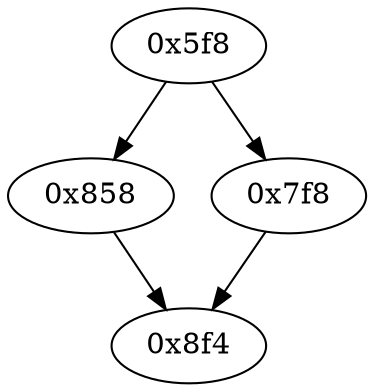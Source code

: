 strict digraph "" {
	graph ["edge"="{}",
		file="/Users/mark/Documents/deobfus-2019-ccs/ALL-CFG/small-programs/1b-1-1-1-1-eq127-0-0-0/1528_recovered.dot",
		"graph"="{u'file': u'/Users/mark/Documents/deobfus-2019-ccs/ALL-CFG/small-programs/1b-1-1-1-1-eq127-0-0-0/1528_recovered.dot'}",
		"node"="{u'opcode': u''}"
	];
	"0x858"	 [opcode="[u'ldr', u'bl', u'mov', u'b']"];
	"0x8f4"	 [opcode="[u'mov', u'sub', u'pop']"];
	"0x858" -> "0x8f4";
	"0x7f8"	 [opcode="[u'ldr', u'ldr', u'ldr', u'sub', u'sub', u'add', u'mul', u'mvn', u'ldr', u'orr', u'mov', u'cmn', u'mov', u'ldr', u'cmp', u'mov', \
u'mov', u'mov', u'cmn', u'mov', u'mov', u'teq', u'mov', u'b']"];
	"0x7f8" -> "0x8f4";
	"0x5f8"	 [opcode="[u'push', u'add', u'sub', u'ldr', u'str', u'mvn', u'ldr', u'ldr', u'sub', u'sub', u'add', u'mul', u'mov', u'eor', u'tst', u'ldr', \
u'mov', u'mov', u'strb', u'ldr', u'cmp', u'mov', u'strb', u'ldr', u'ldr', u'ldr', u'ldr', u'ldr', u'ldr', u'ldr', u'add', u'str', \
u'ldr', u'add', u'str', u'ldr', u'add', u'str', u'b']"];
	"0x5f8" -> "0x858";
	"0x5f8" -> "0x7f8";
}
